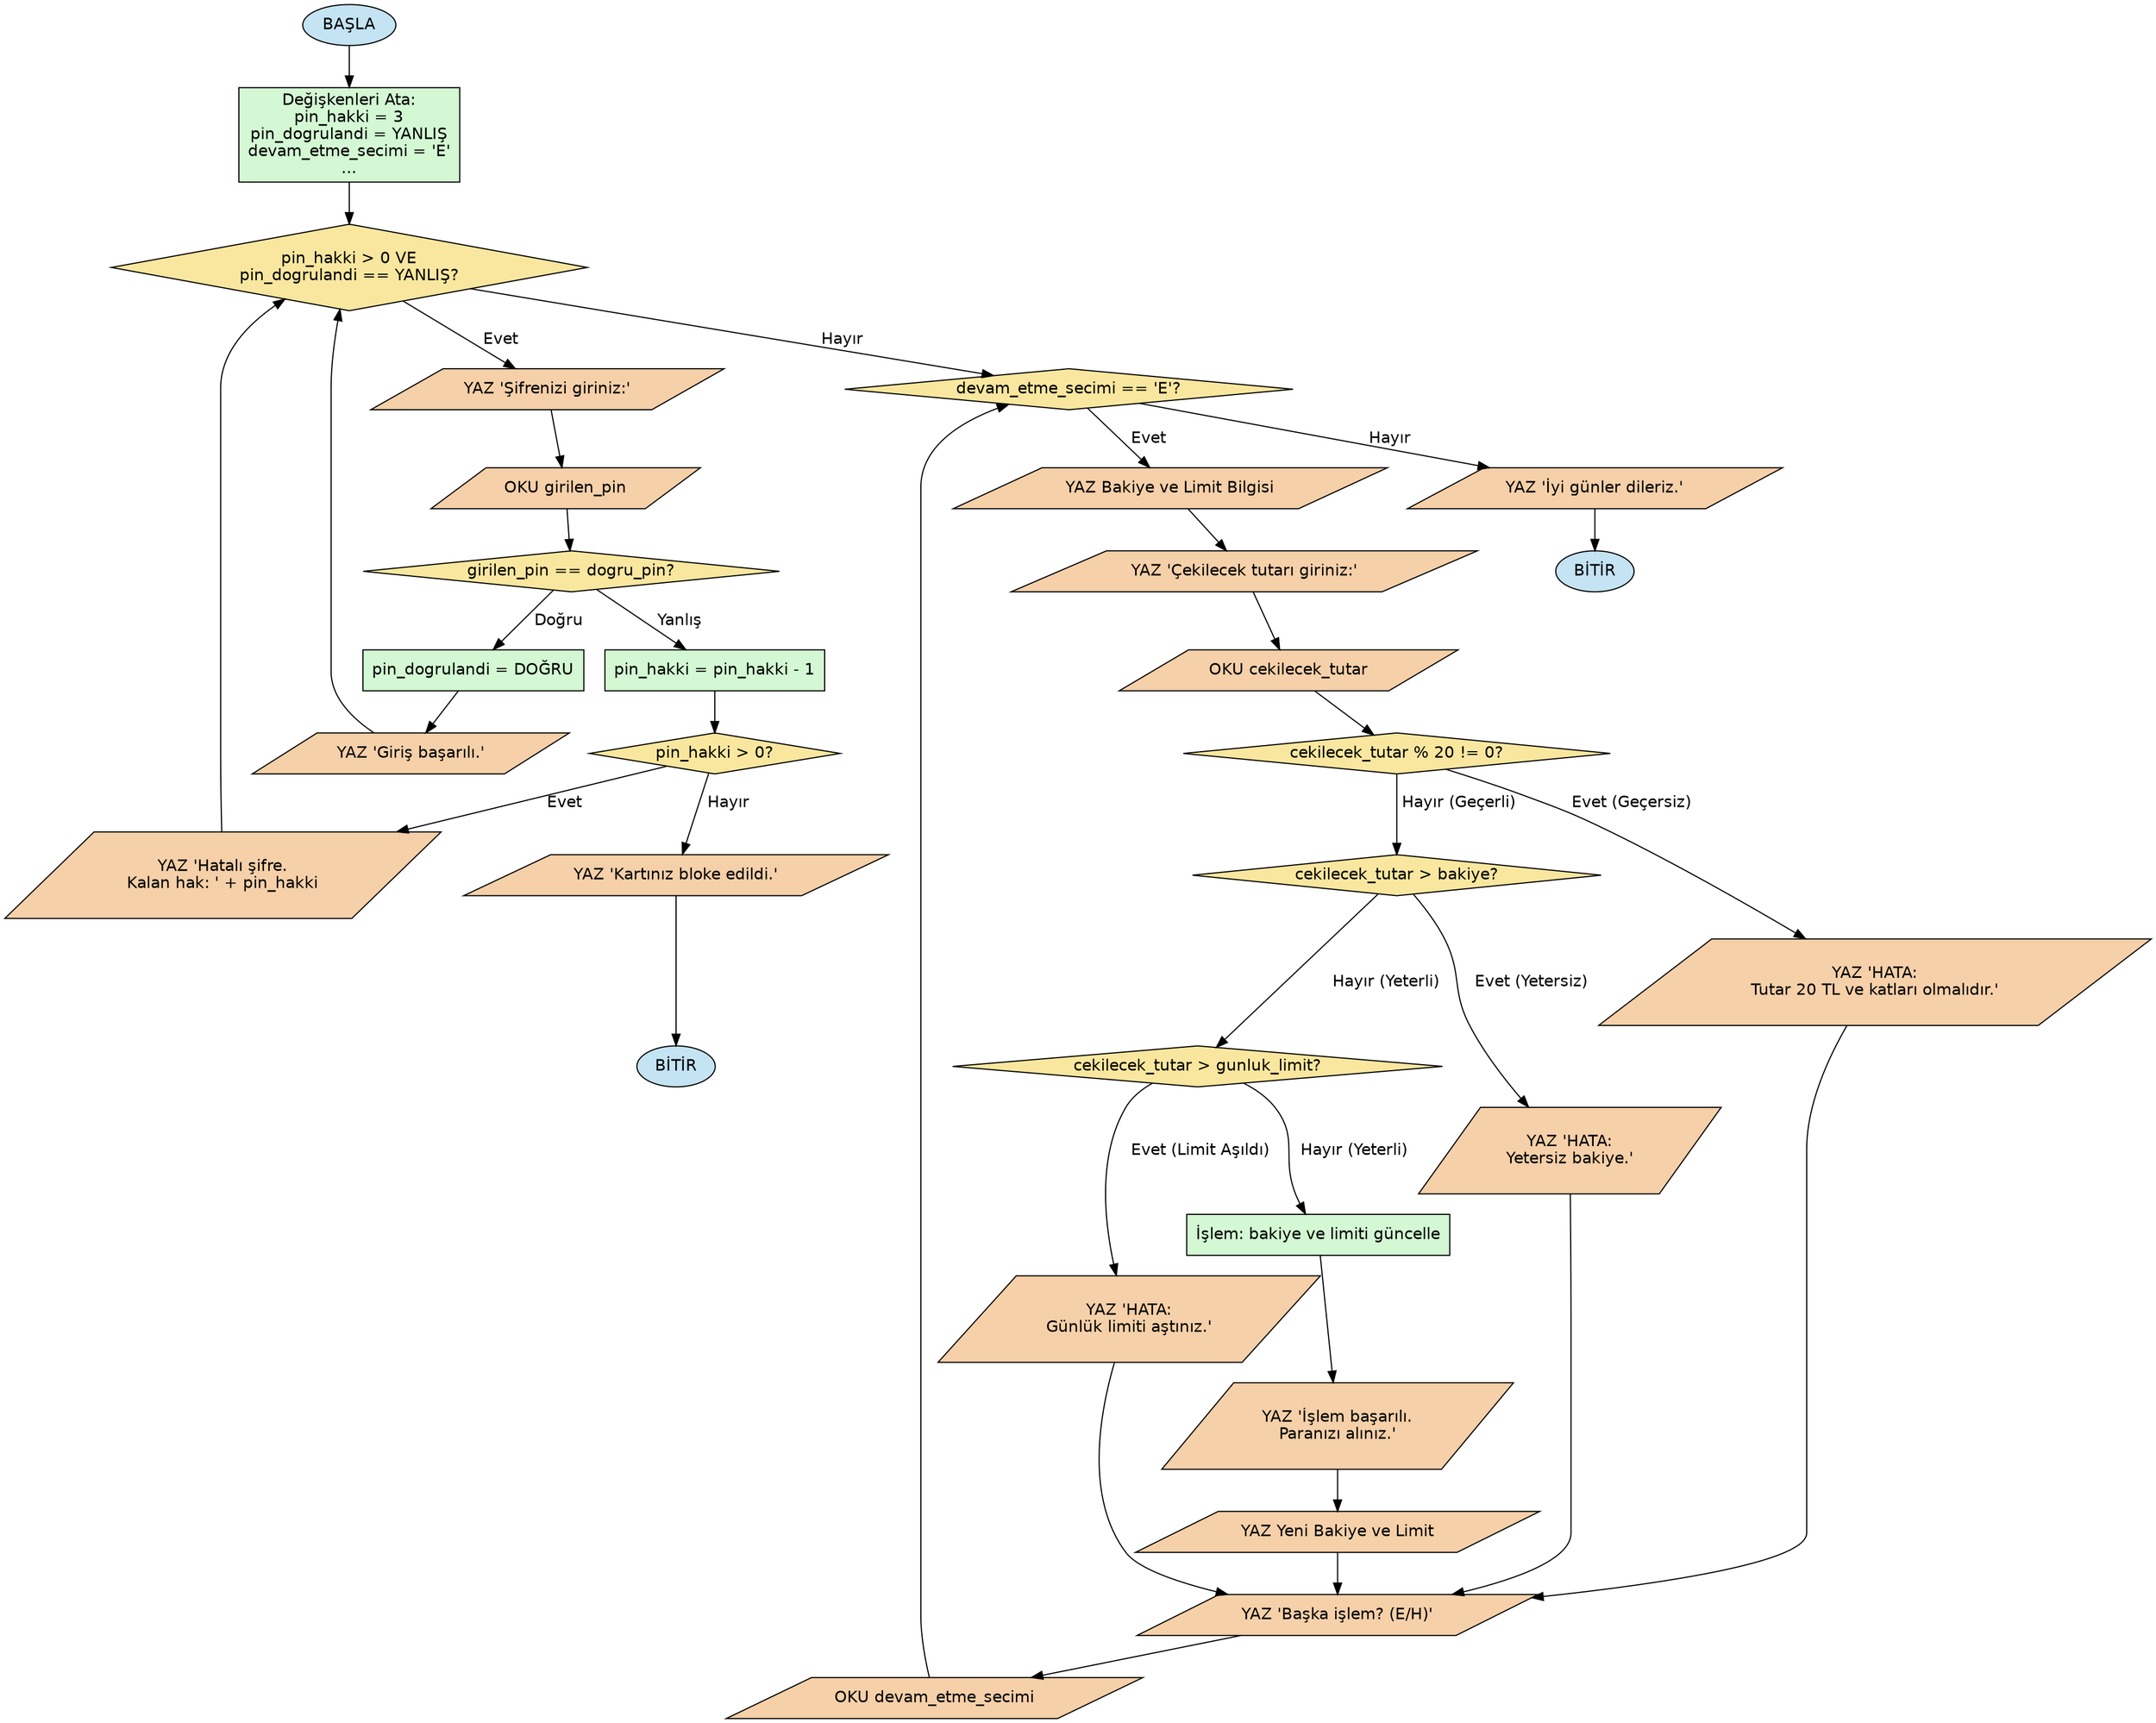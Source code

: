 digraph ATMSistemi {
    // Genel Ayarlar
    rankdir=TB;
    node [fontname="Helvetica", style=filled];
    edge [fontname="Helvetica"];

    // Düğüm Şekilleri için Stil Tanımlamaları
    node [shape=oval, fillcolor="#c4e3f3"]; 
    start; bitir; bitir_bloke;

    node [shape=parallelogram, fillcolor="#f5d0a9"]; 
    yaz_pin_iste; oku_pin; yaz_giris_basarili; yaz_kalan_hak; yaz_kart_bloke;
    yaz_bilgiler; yaz_tutar_iste; oku_tutar; yaz_hata_kat; yaz_hata_bakiye;
    yaz_hata_limit; yaz_islem_basarili; yaz_yeni_bilgiler; yaz_tekrar_sor; 
    oku_tekrar_cevap; yaz_cikis_mesaji;

    node [shape=box, fillcolor="#d3f8d3"]; 
    init; islem_pin_dogru; islem_pin_yanlis; islem_para_cek;
    
    node [shape=diamond, fillcolor="#f9e79f"]; 
    pin_dongu_kontrol; pin_kontrol; hak_kontrol; ana_dongu_kontrol; 
    tutar_kat_kontrol; tutar_bakiye_kontrol; tutar_limit_kontrol;

    // Etiketler
    start [label="BAŞLA"];
    init [label="Değişkenleri Ata:\npin_hakki = 3\npin_dogrulandi = YANLIŞ\ndevam_etme_secimi = 'E'\n..."];
    
    // --- PIN Doğrulama Akışı ---
    pin_dongu_kontrol [label="pin_hakki > 0 VE\npin_dogrulandi == YANLIŞ?"];
    yaz_pin_iste [label="YAZ 'Şifrenizi giriniz:'"];
    oku_pin [label="OKU girilen_pin"];
    pin_kontrol [label="girilen_pin == dogru_pin?"];
    islem_pin_dogru [label="pin_dogrulandi = DOĞRU"];
    yaz_giris_basarili [label="YAZ 'Giriş başarılı.'"];
    islem_pin_yanlis [label="pin_hakki = pin_hakki - 1"];
    hak_kontrol [label="pin_hakki > 0?"];
    yaz_kalan_hak [label="YAZ 'Hatalı şifre.\nKalan hak: ' + pin_hakki"];
    yaz_kart_bloke [label="YAZ 'Kartınız bloke edildi.'"];
    bitir_bloke [label="BİTİR"];

    // --- Ana İşlem Akışı ---
    ana_dongu_kontrol [label="devam_etme_secimi == 'E'?"];
    yaz_bilgiler [label="YAZ Bakiye ve Limit Bilgisi"];
    yaz_tutar_iste [label="YAZ 'Çekilecek tutarı giriniz:'"];
    oku_tutar [label="OKU cekilecek_tutar"];
    tutar_kat_kontrol [label="cekilecek_tutar % 20 != 0?"];
    yaz_hata_kat [label="YAZ 'HATA:\nTutar 20 TL ve katları olmalıdır.'"];
    tutar_bakiye_kontrol [label="cekilecek_tutar > bakiye?"];
    yaz_hata_bakiye [label="YAZ 'HATA:\nYetersiz bakiye.'"];
    tutar_limit_kontrol [label="cekilecek_tutar > gunluk_limit?"];
    yaz_hata_limit [label="YAZ 'HATA:\nGünlük limiti aştınız.'"];
    islem_para_cek [label="İşlem: bakiye ve limiti güncelle"];
    yaz_islem_basarili [label="YAZ 'İşlem başarılı.\nParanızı alınız.'"];
    yaz_yeni_bilgiler [label="YAZ Yeni Bakiye ve Limit"];
    yaz_tekrar_sor [label="YAZ 'Başka işlem? (E/H)'"];
    oku_tekrar_cevap [label="OKU devam_etme_secimi"];
    yaz_cikis_mesaji [label="YAZ 'İyi günler dileriz.'"];
    bitir [label="BİTİR"];

    // --- Bağlantılar ---
    start -> init;
    init -> pin_dongu_kontrol;

    // PIN Döngüsü Bağlantıları
    pin_dongu_kontrol -> yaz_pin_iste [label=" Evet"];
    pin_dongu_kontrol -> ana_dongu_kontrol [label=" Hayır"];
    yaz_pin_iste -> oku_pin;
    oku_pin -> pin_kontrol;
    pin_kontrol -> islem_pin_dogru [label=" Doğru"];
    islem_pin_dogru -> yaz_giris_basarili;
    yaz_giris_basarili -> pin_dongu_kontrol;
    
    pin_kontrol -> islem_pin_yanlis [label=" Yanlış"];
    islem_pin_yanlis -> hak_kontrol;
    hak_kontrol -> yaz_kalan_hak [label=" Evet"];
    yaz_kalan_hak -> pin_dongu_kontrol;
    hak_kontrol -> yaz_kart_bloke [label=" Hayır"];
    yaz_kart_bloke -> bitir_bloke;

    // Ana İşlem Döngüsü Bağlantıları
    ana_dongu_kontrol -> yaz_bilgiler [label=" Evet"];
    ana_dongu_kontrol -> yaz_cikis_mesaji [label=" Hayır"];
    yaz_bilgiler -> yaz_tutar_iste;
    yaz_tutar_iste -> oku_tutar;
    oku_tutar -> tutar_kat_kontrol;
    
    // Tutar Kontrolü Bağlantıları
    tutar_kat_kontrol -> tutar_bakiye_kontrol [label=" Hayır (Geçerli)"];
    tutar_bakiye_kontrol -> tutar_limit_kontrol [label=" Hayır (Yeterli)"];
    tutar_limit_kontrol -> islem_para_cek [label=" Hayır (Yeterli)"];

    // İşlem Başarılı Akışı
    islem_para_cek -> yaz_islem_basarili;
    yaz_islem_basarili -> yaz_yeni_bilgiler;
    yaz_yeni_bilgiler -> yaz_tekrar_sor;

    // Hata Akışları ve Birleşme Noktası
    tutar_kat_kontrol -> yaz_hata_kat [label=" Evet (Geçersiz)"];
    tutar_bakiye_kontrol -> yaz_hata_bakiye [label=" Evet (Yetersiz)"];
    tutar_limit_kontrol -> yaz_hata_limit [label=" Evet (Limit Aşıldı)"];
    yaz_hata_kat -> yaz_tekrar_sor;
    yaz_hata_bakiye -> yaz_tekrar_sor;
    yaz_hata_limit -> yaz_tekrar_sor;

    // Tekrar Sorgusu ve Döngü Başı
    yaz_tekrar_sor -> oku_tekrar_cevap;
    oku_tekrar_cevap -> ana_dongu_kontrol;

    // Çıkış Bağlantısı
    yaz_cikis_mesaji -> bitir;
}
